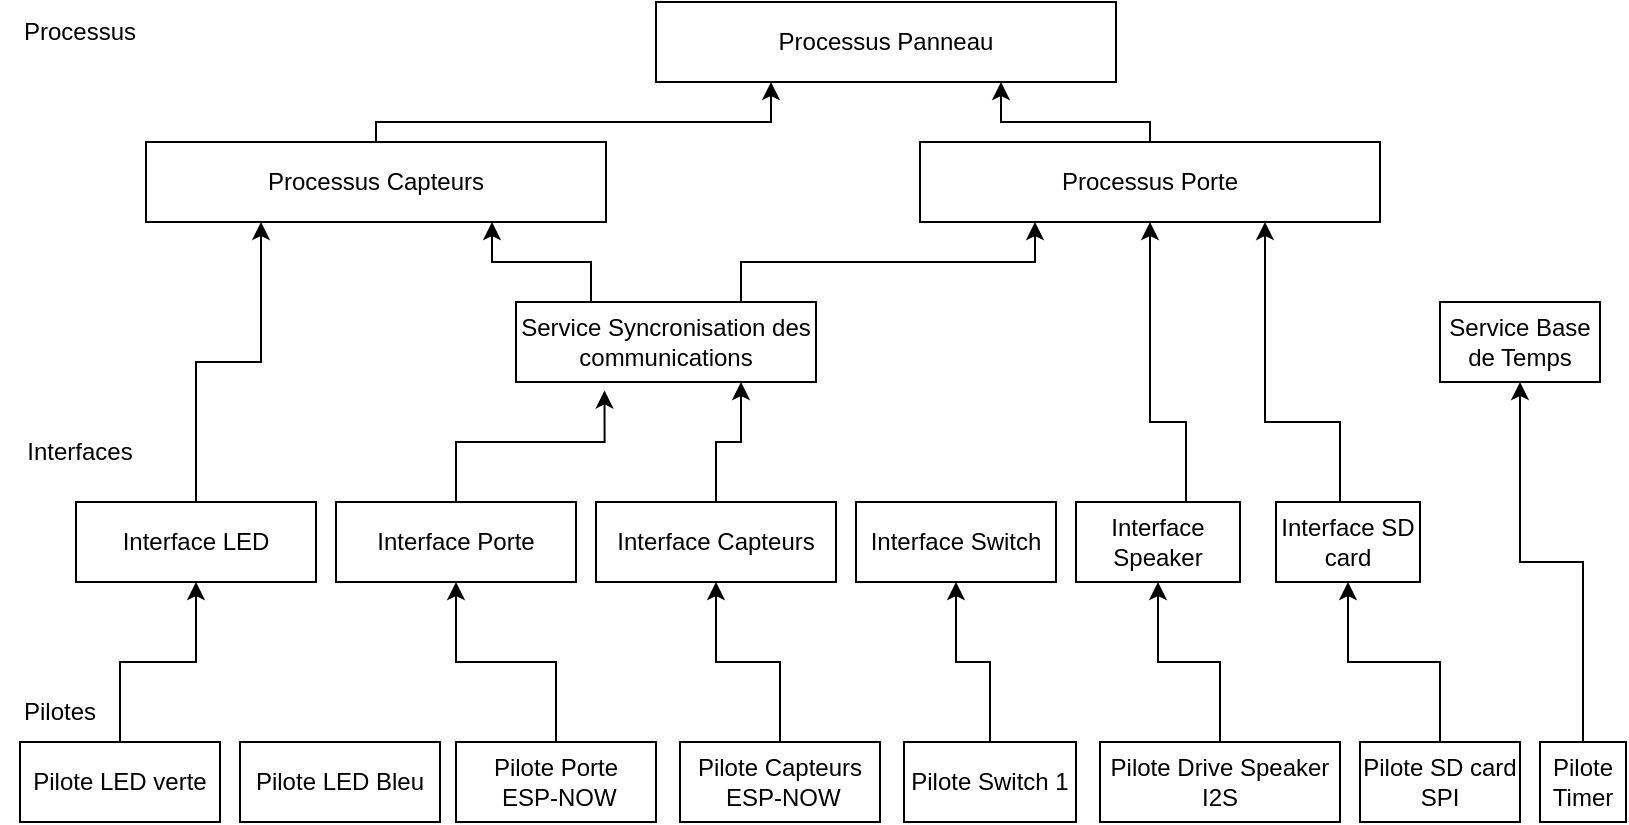 <mxfile version="21.0.10" type="device"><diagram name="Page-1" id="m7Bp2A6nWGBkNWk2U6i1"><mxGraphModel dx="1249" dy="590" grid="1" gridSize="10" guides="1" tooltips="1" connect="1" arrows="1" fold="1" page="1" pageScale="1" pageWidth="827" pageHeight="1169" math="0" shadow="0"><root><mxCell id="0"/><mxCell id="1" parent="0"/><mxCell id="rMrMTFMyCD8p0BETihjF-2" value="Pilote LED Bleu" style="rounded=0;whiteSpace=wrap;html=1;" vertex="1" parent="1"><mxGeometry x="130" y="520" width="100" height="40" as="geometry"/></mxCell><mxCell id="rMrMTFMyCD8p0BETihjF-20" style="edgeStyle=orthogonalEdgeStyle;rounded=0;orthogonalLoop=1;jettySize=auto;html=1;entryX=0.5;entryY=1;entryDx=0;entryDy=0;" edge="1" parent="1" source="rMrMTFMyCD8p0BETihjF-3" target="rMrMTFMyCD8p0BETihjF-19"><mxGeometry relative="1" as="geometry"/></mxCell><mxCell id="rMrMTFMyCD8p0BETihjF-3" value="Pilote Porte&lt;br&gt;&amp;nbsp;ESP-NOW" style="rounded=0;whiteSpace=wrap;html=1;" vertex="1" parent="1"><mxGeometry x="238" y="520" width="100" height="40" as="geometry"/></mxCell><mxCell id="rMrMTFMyCD8p0BETihjF-22" style="edgeStyle=orthogonalEdgeStyle;rounded=0;orthogonalLoop=1;jettySize=auto;html=1;entryX=0.5;entryY=1;entryDx=0;entryDy=0;" edge="1" parent="1" source="rMrMTFMyCD8p0BETihjF-4" target="rMrMTFMyCD8p0BETihjF-21"><mxGeometry relative="1" as="geometry"/></mxCell><mxCell id="rMrMTFMyCD8p0BETihjF-4" value="Pilote Capteurs&lt;br&gt;&amp;nbsp;ESP-NOW" style="rounded=0;whiteSpace=wrap;html=1;" vertex="1" parent="1"><mxGeometry x="350" y="520" width="100" height="40" as="geometry"/></mxCell><mxCell id="rMrMTFMyCD8p0BETihjF-28" style="edgeStyle=orthogonalEdgeStyle;rounded=0;orthogonalLoop=1;jettySize=auto;html=1;entryX=0.5;entryY=1;entryDx=0;entryDy=0;" edge="1" parent="1" source="rMrMTFMyCD8p0BETihjF-5" target="rMrMTFMyCD8p0BETihjF-26"><mxGeometry relative="1" as="geometry"/></mxCell><mxCell id="rMrMTFMyCD8p0BETihjF-5" value="Pilote Drive Speaker&lt;br&gt;I2S" style="rounded=0;whiteSpace=wrap;html=1;" vertex="1" parent="1"><mxGeometry x="560" y="520" width="120" height="40" as="geometry"/></mxCell><mxCell id="rMrMTFMyCD8p0BETihjF-25" style="edgeStyle=orthogonalEdgeStyle;rounded=0;orthogonalLoop=1;jettySize=auto;html=1;entryX=0.5;entryY=1;entryDx=0;entryDy=0;" edge="1" parent="1" source="rMrMTFMyCD8p0BETihjF-7" target="rMrMTFMyCD8p0BETihjF-24"><mxGeometry relative="1" as="geometry"/></mxCell><mxCell id="rMrMTFMyCD8p0BETihjF-7" value="Pilote Switch 1" style="rounded=0;whiteSpace=wrap;html=1;" vertex="1" parent="1"><mxGeometry x="462" y="520" width="86" height="40" as="geometry"/></mxCell><mxCell id="rMrMTFMyCD8p0BETihjF-29" style="edgeStyle=orthogonalEdgeStyle;rounded=0;orthogonalLoop=1;jettySize=auto;html=1;entryX=0.5;entryY=1;entryDx=0;entryDy=0;" edge="1" parent="1" source="rMrMTFMyCD8p0BETihjF-11" target="rMrMTFMyCD8p0BETihjF-27"><mxGeometry relative="1" as="geometry"/></mxCell><mxCell id="rMrMTFMyCD8p0BETihjF-11" value="Pilote SD card&lt;br&gt;SPI" style="rounded=0;whiteSpace=wrap;html=1;" vertex="1" parent="1"><mxGeometry x="690" y="520" width="80" height="40" as="geometry"/></mxCell><mxCell id="rMrMTFMyCD8p0BETihjF-12" value="Pilotes" style="text;html=1;strokeColor=none;fillColor=none;align=center;verticalAlign=middle;whiteSpace=wrap;rounded=0;" vertex="1" parent="1"><mxGeometry x="10" y="490" width="60" height="30" as="geometry"/></mxCell><mxCell id="rMrMTFMyCD8p0BETihjF-13" value="Interfaces" style="text;html=1;strokeColor=none;fillColor=none;align=center;verticalAlign=middle;whiteSpace=wrap;rounded=0;" vertex="1" parent="1"><mxGeometry x="20" y="360" width="60" height="30" as="geometry"/></mxCell><mxCell id="rMrMTFMyCD8p0BETihjF-45" style="edgeStyle=orthogonalEdgeStyle;rounded=0;orthogonalLoop=1;jettySize=auto;html=1;entryX=0.25;entryY=1;entryDx=0;entryDy=0;" edge="1" parent="1" source="rMrMTFMyCD8p0BETihjF-14" target="rMrMTFMyCD8p0BETihjF-34"><mxGeometry relative="1" as="geometry"/></mxCell><mxCell id="rMrMTFMyCD8p0BETihjF-14" value="Interface LED" style="rounded=0;whiteSpace=wrap;html=1;" vertex="1" parent="1"><mxGeometry x="48" y="400" width="120" height="40" as="geometry"/></mxCell><mxCell id="rMrMTFMyCD8p0BETihjF-37" style="edgeStyle=orthogonalEdgeStyle;rounded=0;orthogonalLoop=1;jettySize=auto;html=1;entryX=0.295;entryY=1.106;entryDx=0;entryDy=0;entryPerimeter=0;" edge="1" parent="1" source="rMrMTFMyCD8p0BETihjF-19" target="rMrMTFMyCD8p0BETihjF-35"><mxGeometry relative="1" as="geometry"/></mxCell><mxCell id="rMrMTFMyCD8p0BETihjF-19" value="Interface Porte" style="rounded=0;whiteSpace=wrap;html=1;" vertex="1" parent="1"><mxGeometry x="178" y="400" width="120" height="40" as="geometry"/></mxCell><mxCell id="rMrMTFMyCD8p0BETihjF-36" style="edgeStyle=orthogonalEdgeStyle;rounded=0;orthogonalLoop=1;jettySize=auto;html=1;entryX=0.75;entryY=1;entryDx=0;entryDy=0;" edge="1" parent="1" source="rMrMTFMyCD8p0BETihjF-21" target="rMrMTFMyCD8p0BETihjF-35"><mxGeometry relative="1" as="geometry"/></mxCell><mxCell id="rMrMTFMyCD8p0BETihjF-21" value="Interface Capteurs" style="rounded=0;whiteSpace=wrap;html=1;" vertex="1" parent="1"><mxGeometry x="308" y="400" width="120" height="40" as="geometry"/></mxCell><mxCell id="rMrMTFMyCD8p0BETihjF-24" value="Interface Switch" style="rounded=0;whiteSpace=wrap;html=1;" vertex="1" parent="1"><mxGeometry x="438" y="400" width="100" height="40" as="geometry"/></mxCell><mxCell id="rMrMTFMyCD8p0BETihjF-44" style="edgeStyle=orthogonalEdgeStyle;rounded=0;orthogonalLoop=1;jettySize=auto;html=1;entryX=0.5;entryY=1;entryDx=0;entryDy=0;" edge="1" parent="1" source="rMrMTFMyCD8p0BETihjF-26" target="rMrMTFMyCD8p0BETihjF-38"><mxGeometry relative="1" as="geometry"><Array as="points"><mxPoint x="603" y="360"/><mxPoint x="585" y="360"/></Array></mxGeometry></mxCell><mxCell id="rMrMTFMyCD8p0BETihjF-26" value="Interface Speaker" style="rounded=0;whiteSpace=wrap;html=1;" vertex="1" parent="1"><mxGeometry x="548" y="400" width="82" height="40" as="geometry"/></mxCell><mxCell id="rMrMTFMyCD8p0BETihjF-43" style="edgeStyle=orthogonalEdgeStyle;rounded=0;orthogonalLoop=1;jettySize=auto;html=1;entryX=0.75;entryY=1;entryDx=0;entryDy=0;" edge="1" parent="1" source="rMrMTFMyCD8p0BETihjF-27" target="rMrMTFMyCD8p0BETihjF-38"><mxGeometry relative="1" as="geometry"><Array as="points"><mxPoint x="680" y="360"/><mxPoint x="642" y="360"/></Array></mxGeometry></mxCell><mxCell id="rMrMTFMyCD8p0BETihjF-27" value="Interface SD card" style="rounded=0;whiteSpace=wrap;html=1;" vertex="1" parent="1"><mxGeometry x="648" y="400" width="72" height="40" as="geometry"/></mxCell><mxCell id="rMrMTFMyCD8p0BETihjF-32" value="Processus" style="text;html=1;strokeColor=none;fillColor=none;align=center;verticalAlign=middle;whiteSpace=wrap;rounded=0;" vertex="1" parent="1"><mxGeometry x="20" y="150" width="60" height="30" as="geometry"/></mxCell><mxCell id="rMrMTFMyCD8p0BETihjF-33" value="Processus Panneau" style="rounded=0;whiteSpace=wrap;html=1;" vertex="1" parent="1"><mxGeometry x="338" y="150" width="230" height="40" as="geometry"/></mxCell><mxCell id="rMrMTFMyCD8p0BETihjF-53" style="edgeStyle=orthogonalEdgeStyle;rounded=0;orthogonalLoop=1;jettySize=auto;html=1;entryX=0.25;entryY=1;entryDx=0;entryDy=0;" edge="1" parent="1" source="rMrMTFMyCD8p0BETihjF-34" target="rMrMTFMyCD8p0BETihjF-33"><mxGeometry relative="1" as="geometry"><Array as="points"><mxPoint x="198" y="210"/><mxPoint x="396" y="210"/></Array></mxGeometry></mxCell><mxCell id="rMrMTFMyCD8p0BETihjF-34" value="Processus Capteurs" style="rounded=0;whiteSpace=wrap;html=1;" vertex="1" parent="1"><mxGeometry x="83" y="220" width="230" height="40" as="geometry"/></mxCell><mxCell id="rMrMTFMyCD8p0BETihjF-41" style="edgeStyle=orthogonalEdgeStyle;rounded=0;orthogonalLoop=1;jettySize=auto;html=1;exitX=0.25;exitY=0;exitDx=0;exitDy=0;entryX=0.75;entryY=1;entryDx=0;entryDy=0;" edge="1" parent="1" source="rMrMTFMyCD8p0BETihjF-35" target="rMrMTFMyCD8p0BETihjF-34"><mxGeometry relative="1" as="geometry"><mxPoint x="271" y="170" as="targetPoint"/><Array as="points"><mxPoint x="306" y="280"/><mxPoint x="256" y="280"/><mxPoint x="256" y="260"/></Array></mxGeometry></mxCell><mxCell id="rMrMTFMyCD8p0BETihjF-52" style="edgeStyle=orthogonalEdgeStyle;rounded=0;orthogonalLoop=1;jettySize=auto;html=1;entryX=0.25;entryY=1;entryDx=0;entryDy=0;exitX=0.75;exitY=0;exitDx=0;exitDy=0;" edge="1" parent="1" source="rMrMTFMyCD8p0BETihjF-35" target="rMrMTFMyCD8p0BETihjF-38"><mxGeometry relative="1" as="geometry"><Array as="points"><mxPoint x="381" y="280"/><mxPoint x="528" y="280"/></Array></mxGeometry></mxCell><mxCell id="rMrMTFMyCD8p0BETihjF-35" value="Service Syncronisation des communications" style="rounded=0;whiteSpace=wrap;html=1;" vertex="1" parent="1"><mxGeometry x="268" y="300" width="150" height="40" as="geometry"/></mxCell><mxCell id="rMrMTFMyCD8p0BETihjF-39" style="edgeStyle=orthogonalEdgeStyle;rounded=0;orthogonalLoop=1;jettySize=auto;html=1;entryX=0.75;entryY=1;entryDx=0;entryDy=0;" edge="1" parent="1" source="rMrMTFMyCD8p0BETihjF-38" target="rMrMTFMyCD8p0BETihjF-33"><mxGeometry relative="1" as="geometry"><Array as="points"><mxPoint x="585" y="210"/><mxPoint x="511" y="210"/></Array></mxGeometry></mxCell><mxCell id="rMrMTFMyCD8p0BETihjF-38" value="Processus Porte" style="rounded=0;whiteSpace=wrap;html=1;" vertex="1" parent="1"><mxGeometry x="470" y="220" width="230" height="40" as="geometry"/></mxCell><mxCell id="rMrMTFMyCD8p0BETihjF-49" style="edgeStyle=orthogonalEdgeStyle;rounded=0;orthogonalLoop=1;jettySize=auto;html=1;entryX=0.5;entryY=1;entryDx=0;entryDy=0;" edge="1" parent="1" source="rMrMTFMyCD8p0BETihjF-1" target="rMrMTFMyCD8p0BETihjF-14"><mxGeometry relative="1" as="geometry"/></mxCell><mxCell id="rMrMTFMyCD8p0BETihjF-1" value="Pilote LED verte" style="rounded=0;whiteSpace=wrap;html=1;" vertex="1" parent="1"><mxGeometry x="20" y="520" width="100" height="40" as="geometry"/></mxCell><mxCell id="rMrMTFMyCD8p0BETihjF-58" style="edgeStyle=orthogonalEdgeStyle;rounded=0;orthogonalLoop=1;jettySize=auto;html=1;exitX=0.5;exitY=0;exitDx=0;exitDy=0;" edge="1" parent="1" source="rMrMTFMyCD8p0BETihjF-54"><mxGeometry relative="1" as="geometry"><mxPoint x="770.0" y="310" as="targetPoint"/></mxGeometry></mxCell><mxCell id="rMrMTFMyCD8p0BETihjF-54" value="Service Base de Temps" style="rounded=0;whiteSpace=wrap;html=1;" vertex="1" parent="1"><mxGeometry x="730" y="300" width="80" height="40" as="geometry"/></mxCell><mxCell id="rMrMTFMyCD8p0BETihjF-56" style="edgeStyle=orthogonalEdgeStyle;rounded=0;orthogonalLoop=1;jettySize=auto;html=1;entryX=0.5;entryY=1;entryDx=0;entryDy=0;" edge="1" parent="1" source="rMrMTFMyCD8p0BETihjF-55" target="rMrMTFMyCD8p0BETihjF-54"><mxGeometry relative="1" as="geometry"/></mxCell><mxCell id="rMrMTFMyCD8p0BETihjF-55" value="Pilote Timer" style="rounded=0;whiteSpace=wrap;html=1;" vertex="1" parent="1"><mxGeometry x="780" y="520" width="43" height="40" as="geometry"/></mxCell></root></mxGraphModel></diagram></mxfile>